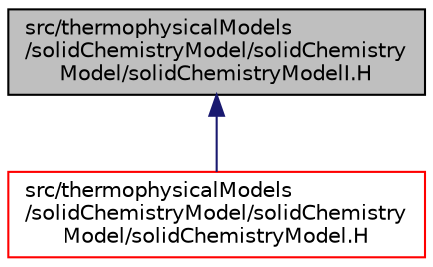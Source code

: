 digraph "src/thermophysicalModels/solidChemistryModel/solidChemistryModel/solidChemistryModelI.H"
{
  bgcolor="transparent";
  edge [fontname="Helvetica",fontsize="10",labelfontname="Helvetica",labelfontsize="10"];
  node [fontname="Helvetica",fontsize="10",shape=record];
  Node1 [label="src/thermophysicalModels\l/solidChemistryModel/solidChemistry\lModel/solidChemistryModelI.H",height=0.2,width=0.4,color="black", fillcolor="grey75", style="filled", fontcolor="black"];
  Node1 -> Node2 [dir="back",color="midnightblue",fontsize="10",style="solid",fontname="Helvetica"];
  Node2 [label="src/thermophysicalModels\l/solidChemistryModel/solidChemistry\lModel/solidChemistryModel.H",height=0.2,width=0.4,color="red",URL="$a10431.html"];
}
